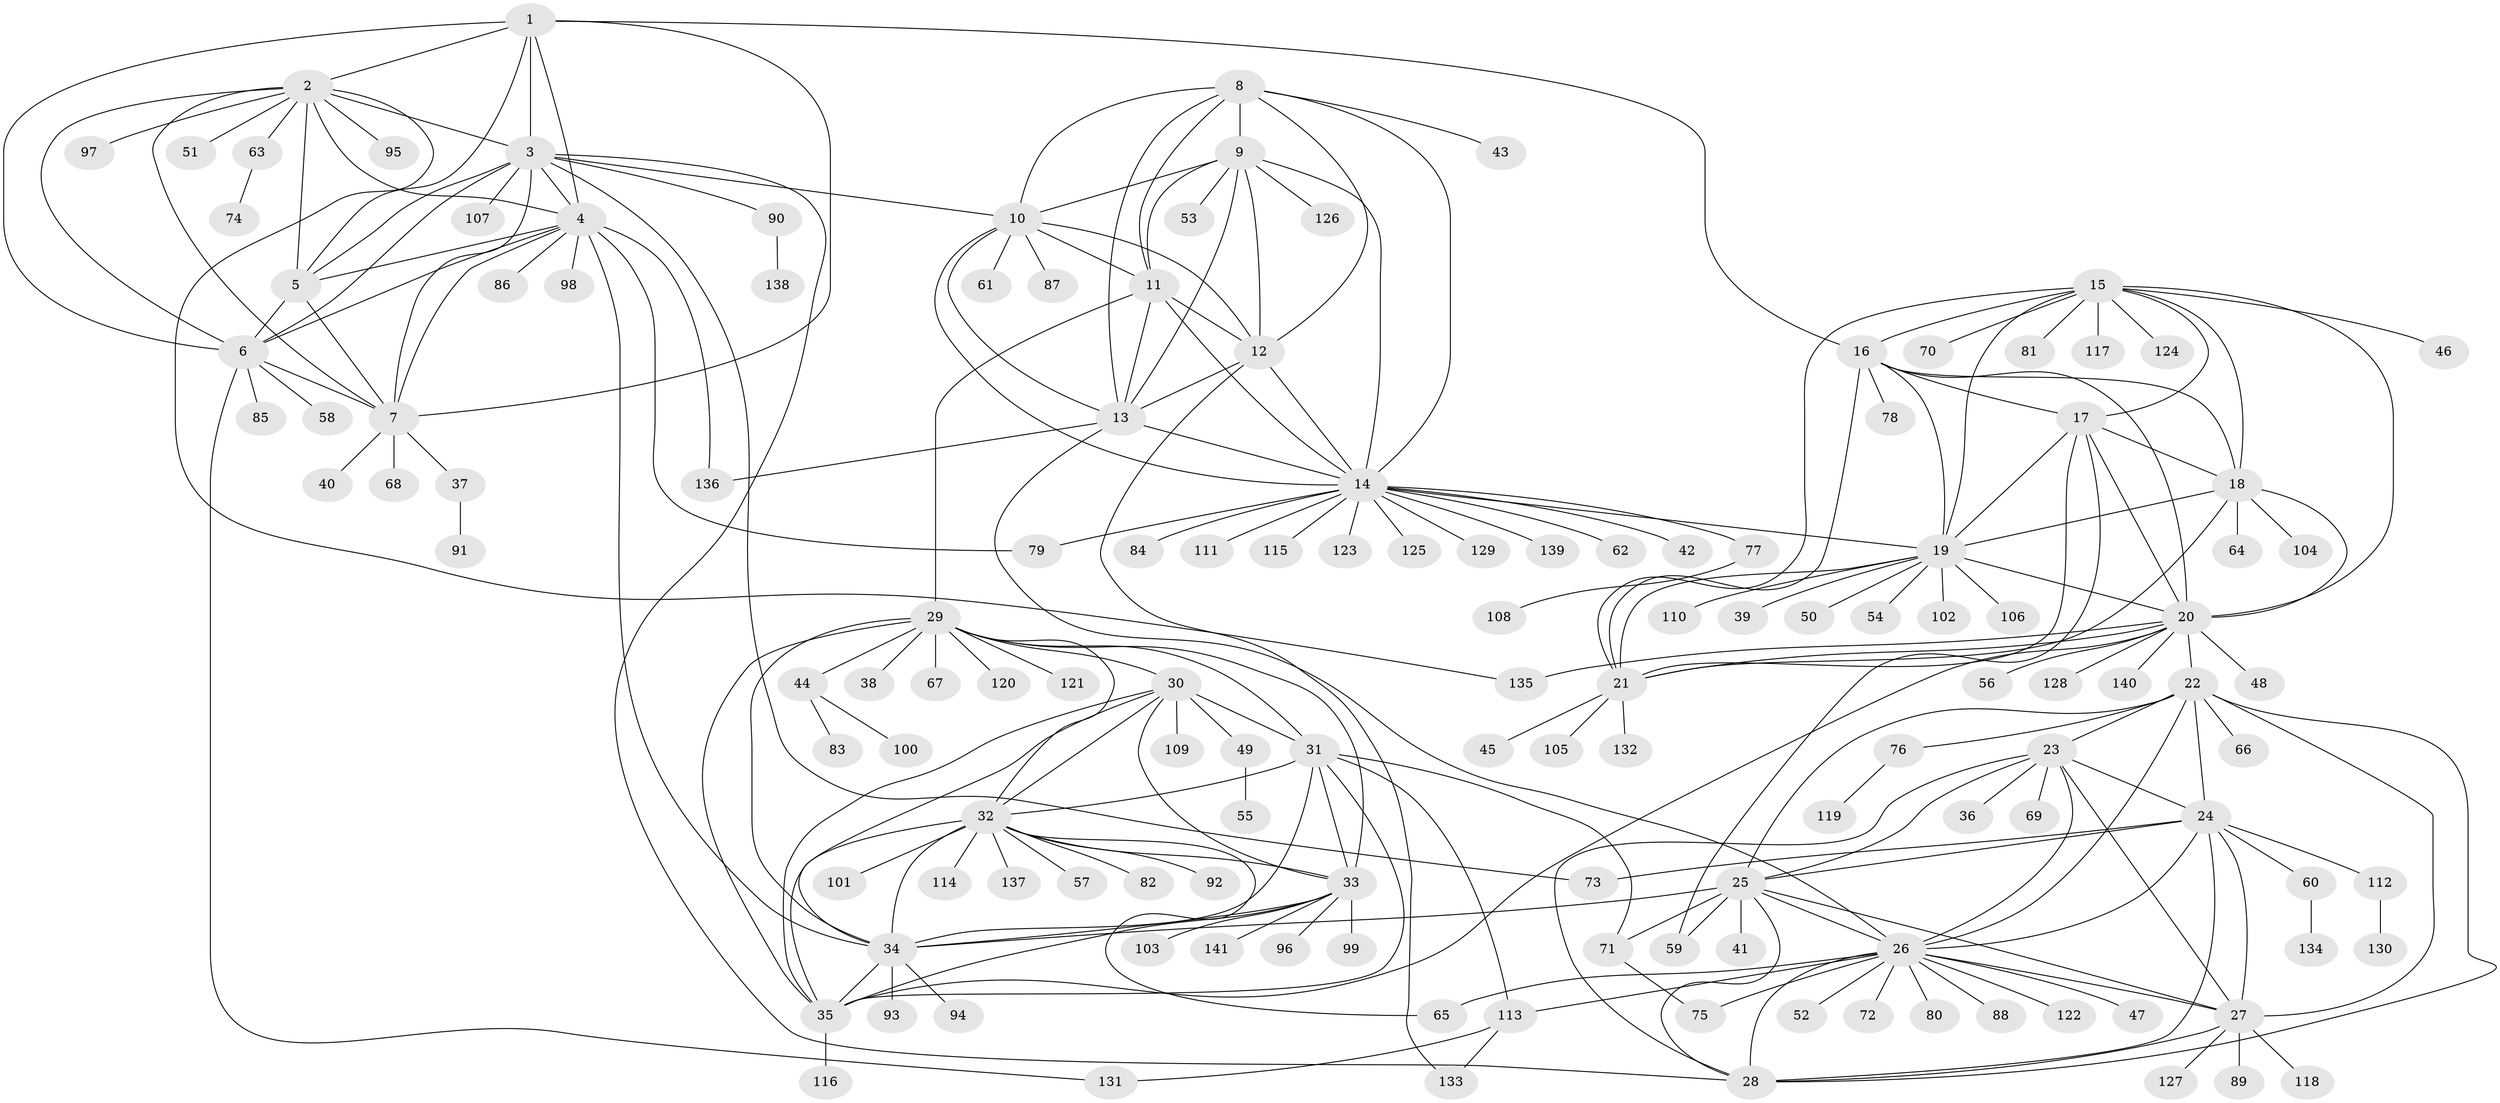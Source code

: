 // Generated by graph-tools (version 1.1) at 2025/50/03/09/25 03:50:28]
// undirected, 141 vertices, 232 edges
graph export_dot {
graph [start="1"]
  node [color=gray90,style=filled];
  1;
  2;
  3;
  4;
  5;
  6;
  7;
  8;
  9;
  10;
  11;
  12;
  13;
  14;
  15;
  16;
  17;
  18;
  19;
  20;
  21;
  22;
  23;
  24;
  25;
  26;
  27;
  28;
  29;
  30;
  31;
  32;
  33;
  34;
  35;
  36;
  37;
  38;
  39;
  40;
  41;
  42;
  43;
  44;
  45;
  46;
  47;
  48;
  49;
  50;
  51;
  52;
  53;
  54;
  55;
  56;
  57;
  58;
  59;
  60;
  61;
  62;
  63;
  64;
  65;
  66;
  67;
  68;
  69;
  70;
  71;
  72;
  73;
  74;
  75;
  76;
  77;
  78;
  79;
  80;
  81;
  82;
  83;
  84;
  85;
  86;
  87;
  88;
  89;
  90;
  91;
  92;
  93;
  94;
  95;
  96;
  97;
  98;
  99;
  100;
  101;
  102;
  103;
  104;
  105;
  106;
  107;
  108;
  109;
  110;
  111;
  112;
  113;
  114;
  115;
  116;
  117;
  118;
  119;
  120;
  121;
  122;
  123;
  124;
  125;
  126;
  127;
  128;
  129;
  130;
  131;
  132;
  133;
  134;
  135;
  136;
  137;
  138;
  139;
  140;
  141;
  1 -- 2;
  1 -- 3;
  1 -- 4;
  1 -- 5;
  1 -- 6;
  1 -- 7;
  1 -- 16;
  2 -- 3;
  2 -- 4;
  2 -- 5;
  2 -- 6;
  2 -- 7;
  2 -- 51;
  2 -- 63;
  2 -- 95;
  2 -- 97;
  2 -- 135;
  3 -- 4;
  3 -- 5;
  3 -- 6;
  3 -- 7;
  3 -- 10;
  3 -- 28;
  3 -- 73;
  3 -- 90;
  3 -- 107;
  4 -- 5;
  4 -- 6;
  4 -- 7;
  4 -- 34;
  4 -- 79;
  4 -- 86;
  4 -- 98;
  4 -- 136;
  5 -- 6;
  5 -- 7;
  6 -- 7;
  6 -- 58;
  6 -- 85;
  6 -- 131;
  7 -- 37;
  7 -- 40;
  7 -- 68;
  8 -- 9;
  8 -- 10;
  8 -- 11;
  8 -- 12;
  8 -- 13;
  8 -- 14;
  8 -- 43;
  9 -- 10;
  9 -- 11;
  9 -- 12;
  9 -- 13;
  9 -- 14;
  9 -- 53;
  9 -- 126;
  10 -- 11;
  10 -- 12;
  10 -- 13;
  10 -- 14;
  10 -- 61;
  10 -- 87;
  11 -- 12;
  11 -- 13;
  11 -- 14;
  11 -- 29;
  12 -- 13;
  12 -- 14;
  12 -- 133;
  13 -- 14;
  13 -- 26;
  13 -- 136;
  14 -- 19;
  14 -- 42;
  14 -- 62;
  14 -- 77;
  14 -- 79;
  14 -- 84;
  14 -- 111;
  14 -- 115;
  14 -- 123;
  14 -- 125;
  14 -- 129;
  14 -- 139;
  15 -- 16;
  15 -- 17;
  15 -- 18;
  15 -- 19;
  15 -- 20;
  15 -- 21;
  15 -- 46;
  15 -- 70;
  15 -- 81;
  15 -- 117;
  15 -- 124;
  16 -- 17;
  16 -- 18;
  16 -- 19;
  16 -- 20;
  16 -- 21;
  16 -- 78;
  17 -- 18;
  17 -- 19;
  17 -- 20;
  17 -- 21;
  17 -- 59;
  18 -- 19;
  18 -- 20;
  18 -- 21;
  18 -- 64;
  18 -- 104;
  19 -- 20;
  19 -- 21;
  19 -- 39;
  19 -- 50;
  19 -- 54;
  19 -- 102;
  19 -- 106;
  19 -- 110;
  20 -- 21;
  20 -- 22;
  20 -- 35;
  20 -- 48;
  20 -- 56;
  20 -- 128;
  20 -- 135;
  20 -- 140;
  21 -- 45;
  21 -- 105;
  21 -- 132;
  22 -- 23;
  22 -- 24;
  22 -- 25;
  22 -- 26;
  22 -- 27;
  22 -- 28;
  22 -- 66;
  22 -- 76;
  23 -- 24;
  23 -- 25;
  23 -- 26;
  23 -- 27;
  23 -- 28;
  23 -- 36;
  23 -- 69;
  24 -- 25;
  24 -- 26;
  24 -- 27;
  24 -- 28;
  24 -- 60;
  24 -- 73;
  24 -- 112;
  25 -- 26;
  25 -- 27;
  25 -- 28;
  25 -- 34;
  25 -- 41;
  25 -- 59;
  25 -- 71;
  26 -- 27;
  26 -- 28;
  26 -- 47;
  26 -- 52;
  26 -- 65;
  26 -- 72;
  26 -- 75;
  26 -- 80;
  26 -- 88;
  26 -- 113;
  26 -- 122;
  27 -- 28;
  27 -- 89;
  27 -- 118;
  27 -- 127;
  29 -- 30;
  29 -- 31;
  29 -- 32;
  29 -- 33;
  29 -- 34;
  29 -- 35;
  29 -- 38;
  29 -- 44;
  29 -- 67;
  29 -- 120;
  29 -- 121;
  30 -- 31;
  30 -- 32;
  30 -- 33;
  30 -- 34;
  30 -- 35;
  30 -- 49;
  30 -- 109;
  31 -- 32;
  31 -- 33;
  31 -- 34;
  31 -- 35;
  31 -- 71;
  31 -- 113;
  32 -- 33;
  32 -- 34;
  32 -- 35;
  32 -- 57;
  32 -- 65;
  32 -- 82;
  32 -- 92;
  32 -- 101;
  32 -- 114;
  32 -- 137;
  33 -- 34;
  33 -- 35;
  33 -- 96;
  33 -- 99;
  33 -- 103;
  33 -- 141;
  34 -- 35;
  34 -- 93;
  34 -- 94;
  35 -- 116;
  37 -- 91;
  44 -- 83;
  44 -- 100;
  49 -- 55;
  60 -- 134;
  63 -- 74;
  71 -- 75;
  76 -- 119;
  77 -- 108;
  90 -- 138;
  112 -- 130;
  113 -- 131;
  113 -- 133;
}
